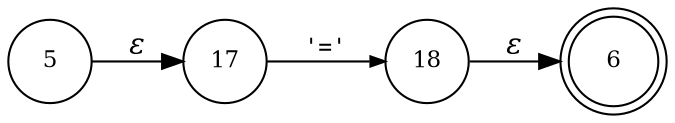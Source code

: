 digraph ATN {
rankdir=LR;
s6[fontsize=11, label="6", shape=doublecircle, fixedsize=true, width=.6];
s17[fontsize=11,label="17", shape=circle, fixedsize=true, width=.55, peripheries=1];
s18[fontsize=11,label="18", shape=circle, fixedsize=true, width=.55, peripheries=1];
s5[fontsize=11,label="5", shape=circle, fixedsize=true, width=.55, peripheries=1];
s5 -> s17 [fontname="Times-Italic", label="&epsilon;"];
s17 -> s18 [fontsize=11, fontname="Courier", arrowsize=.7, label = "'='", arrowhead = normal];
s18 -> s6 [fontname="Times-Italic", label="&epsilon;"];
}